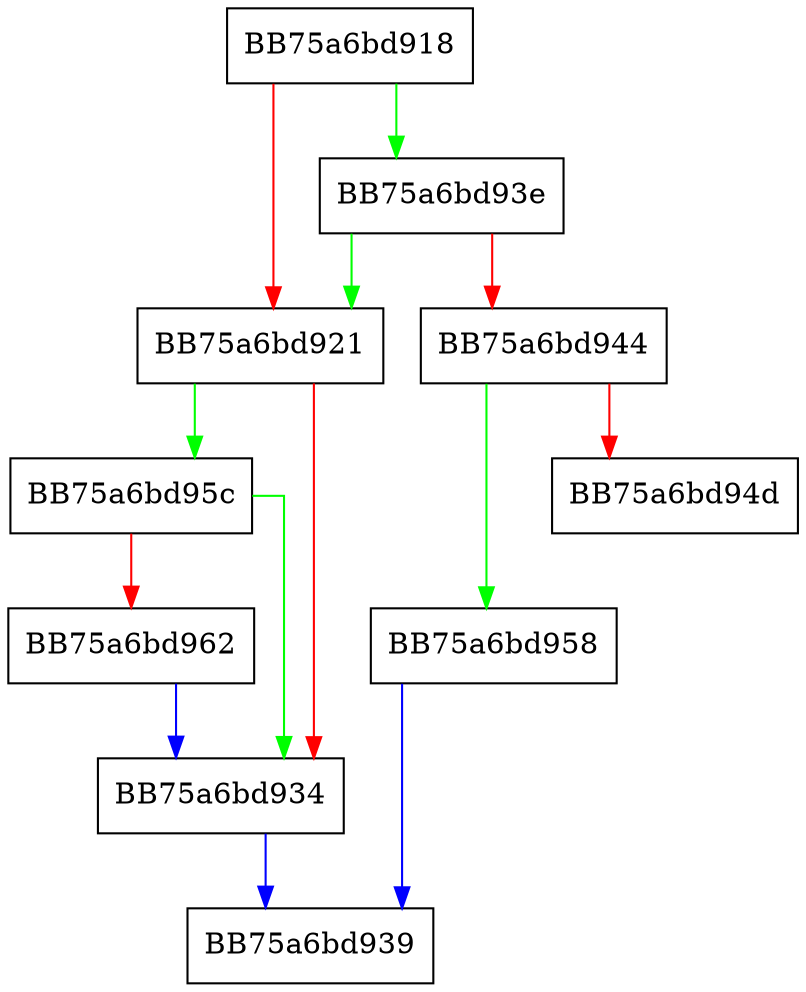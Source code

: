 digraph DlpQueryJitFileExtensionExcluded {
  node [shape="box"];
  graph [splines=ortho];
  BB75a6bd918 -> BB75a6bd93e [color="green"];
  BB75a6bd918 -> BB75a6bd921 [color="red"];
  BB75a6bd921 -> BB75a6bd95c [color="green"];
  BB75a6bd921 -> BB75a6bd934 [color="red"];
  BB75a6bd934 -> BB75a6bd939 [color="blue"];
  BB75a6bd93e -> BB75a6bd921 [color="green"];
  BB75a6bd93e -> BB75a6bd944 [color="red"];
  BB75a6bd944 -> BB75a6bd958 [color="green"];
  BB75a6bd944 -> BB75a6bd94d [color="red"];
  BB75a6bd958 -> BB75a6bd939 [color="blue"];
  BB75a6bd95c -> BB75a6bd934 [color="green"];
  BB75a6bd95c -> BB75a6bd962 [color="red"];
  BB75a6bd962 -> BB75a6bd934 [color="blue"];
}